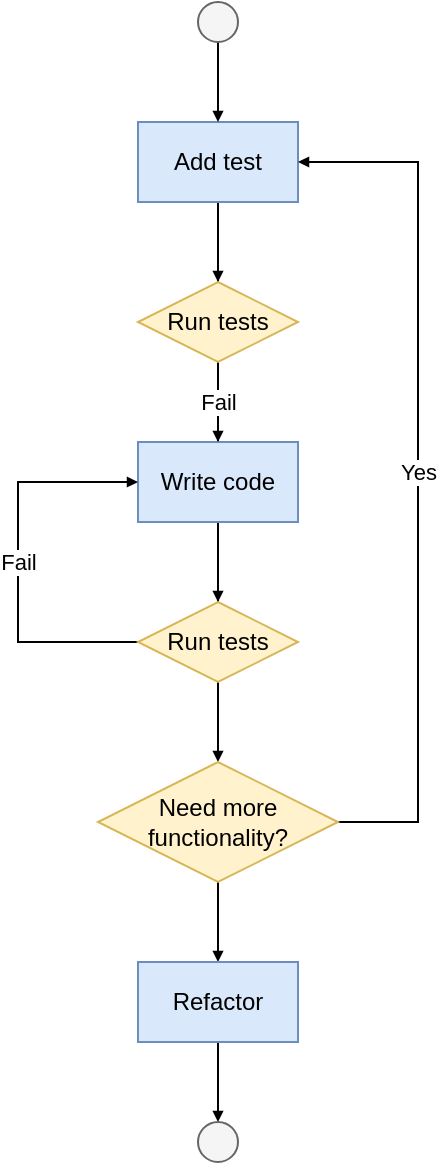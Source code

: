 <mxfile>
    <diagram id="T9uuaTeBy4bPSP1g8a4x" name="Page-1">
        <mxGraphModel dx="1002" dy="611" grid="1" gridSize="10" guides="1" tooltips="1" connect="1" arrows="1" fold="1" page="1" pageScale="1" pageWidth="827" pageHeight="1169" background="#FFFFFF" math="0" shadow="0">
            <root>
                <mxCell id="0"/>
                <mxCell id="1" parent="0"/>
                <mxCell id="245" style="edgeStyle=none;html=1;exitX=0.5;exitY=1;exitDx=0;exitDy=0;entryX=0.5;entryY=0;entryDx=0;entryDy=0;endArrow=block;endFill=1;startSize=3;endSize=3;startArrow=none;" edge="1" parent="1" source="260" target="247">
                    <mxGeometry relative="1" as="geometry">
                        <mxPoint x="340" y="450" as="sourcePoint"/>
                    </mxGeometry>
                </mxCell>
                <mxCell id="246" style="edgeStyle=none;html=1;exitX=0.5;exitY=1;exitDx=0;exitDy=0;entryX=0.5;entryY=0;entryDx=0;entryDy=0;endArrow=block;endFill=1;endSize=3;startSize=3;" edge="1" parent="1" source="247" target="251">
                    <mxGeometry relative="1" as="geometry"/>
                </mxCell>
                <mxCell id="247" value="Add test" style="rounded=0;whiteSpace=wrap;html=1;fillColor=#dae8fc;strokeColor=#6c8ebf;" vertex="1" parent="1">
                    <mxGeometry x="300" y="100" width="80" height="40" as="geometry"/>
                </mxCell>
                <mxCell id="248" style="edgeStyle=none;html=1;exitX=0.5;exitY=1;exitDx=0;exitDy=0;entryX=0.5;entryY=0;entryDx=0;entryDy=0;endArrow=block;endFill=1;startSize=3;endSize=3;" edge="1" parent="1" source="249" target="260">
                    <mxGeometry relative="1" as="geometry"/>
                </mxCell>
                <mxCell id="249" value="Write code" style="rounded=0;whiteSpace=wrap;html=1;fillColor=#dae8fc;strokeColor=#6c8ebf;" vertex="1" parent="1">
                    <mxGeometry x="300" y="260" width="80" height="40" as="geometry"/>
                </mxCell>
                <mxCell id="250" value="Fail" style="edgeStyle=none;html=1;exitX=0.5;exitY=1;exitDx=0;exitDy=0;entryX=0.5;entryY=0;entryDx=0;entryDy=0;endArrow=block;endFill=1;startSize=3;endSize=3;" edge="1" parent="1" source="251" target="249">
                    <mxGeometry relative="1" as="geometry"/>
                </mxCell>
                <mxCell id="251" value="Run tests" style="rhombus;whiteSpace=wrap;html=1;fillColor=#fff2cc;strokeColor=#d6b656;" vertex="1" parent="1">
                    <mxGeometry x="300" y="180" width="80" height="40" as="geometry"/>
                </mxCell>
                <mxCell id="252" style="edgeStyle=none;html=1;exitX=0.5;exitY=1;exitDx=0;exitDy=0;entryX=0.5;entryY=0;entryDx=0;entryDy=0;endArrow=block;endFill=1;startSize=3;endSize=3;" edge="1" parent="1" source="260" target="255">
                    <mxGeometry relative="1" as="geometry"/>
                </mxCell>
                <mxCell id="253" style="edgeStyle=none;html=1;exitX=0.5;exitY=1;exitDx=0;exitDy=0;entryX=0.5;entryY=0;entryDx=0;entryDy=0;endArrow=block;endFill=1;startSize=3;endSize=3;" edge="1" parent="1" source="255" target="257">
                    <mxGeometry relative="1" as="geometry"/>
                </mxCell>
                <mxCell id="254" value="Yes" style="edgeStyle=orthogonalEdgeStyle;rounded=0;html=1;exitX=1;exitY=0.5;exitDx=0;exitDy=0;entryX=1;entryY=0.5;entryDx=0;entryDy=0;endArrow=block;endFill=1;startSize=3;endSize=3;" edge="1" parent="1" source="255" target="247">
                    <mxGeometry relative="1" as="geometry">
                        <Array as="points">
                            <mxPoint x="440" y="450"/>
                            <mxPoint x="440" y="120"/>
                        </Array>
                    </mxGeometry>
                </mxCell>
                <mxCell id="255" value="Need more functionality?" style="rhombus;whiteSpace=wrap;html=1;fillColor=#fff2cc;strokeColor=#d6b656;" vertex="1" parent="1">
                    <mxGeometry x="280" y="420" width="120" height="60" as="geometry"/>
                </mxCell>
                <mxCell id="256" style="edgeStyle=orthogonalEdgeStyle;rounded=0;html=1;exitX=0.5;exitY=1;exitDx=0;exitDy=0;entryX=0.5;entryY=0;entryDx=0;entryDy=0;endArrow=block;endFill=1;startSize=3;endSize=3;" edge="1" parent="1" source="257" target="258">
                    <mxGeometry relative="1" as="geometry"/>
                </mxCell>
                <mxCell id="257" value="Refactor" style="rounded=0;whiteSpace=wrap;html=1;fillColor=#dae8fc;strokeColor=#6c8ebf;" vertex="1" parent="1">
                    <mxGeometry x="300" y="520" width="80" height="40" as="geometry"/>
                </mxCell>
                <mxCell id="258" value="" style="ellipse;whiteSpace=wrap;html=1;fillColor=#f5f5f5;strokeColor=#666666;fontColor=#333333;" vertex="1" parent="1">
                    <mxGeometry x="330" y="600" width="20" height="20" as="geometry"/>
                </mxCell>
                <mxCell id="259" value="Fail" style="edgeStyle=orthogonalEdgeStyle;rounded=0;html=1;exitX=0;exitY=0.5;exitDx=0;exitDy=0;entryX=0;entryY=0.5;entryDx=0;entryDy=0;endArrow=block;endFill=1;startSize=3;endSize=3;" edge="1" parent="1" source="260" target="249">
                    <mxGeometry relative="1" as="geometry">
                        <Array as="points">
                            <mxPoint x="240" y="360"/>
                            <mxPoint x="240" y="280"/>
                        </Array>
                    </mxGeometry>
                </mxCell>
                <mxCell id="260" value="Run tests" style="rhombus;whiteSpace=wrap;html=1;fillColor=#fff2cc;strokeColor=#d6b656;" vertex="1" parent="1">
                    <mxGeometry x="300" y="340" width="80" height="40" as="geometry"/>
                </mxCell>
                <mxCell id="261" style="edgeStyle=orthogonalEdgeStyle;rounded=0;html=1;exitX=0.5;exitY=1;exitDx=0;exitDy=0;entryX=0.5;entryY=0;entryDx=0;entryDy=0;endArrow=block;endFill=1;startSize=3;endSize=3;" edge="1" parent="1" source="262" target="247">
                    <mxGeometry relative="1" as="geometry"/>
                </mxCell>
                <mxCell id="262" value="" style="ellipse;whiteSpace=wrap;html=1;fillColor=#f5f5f5;strokeColor=#666666;fontColor=#333333;" vertex="1" parent="1">
                    <mxGeometry x="330" y="40" width="20" height="20" as="geometry"/>
                </mxCell>
            </root>
        </mxGraphModel>
    </diagram>
</mxfile>